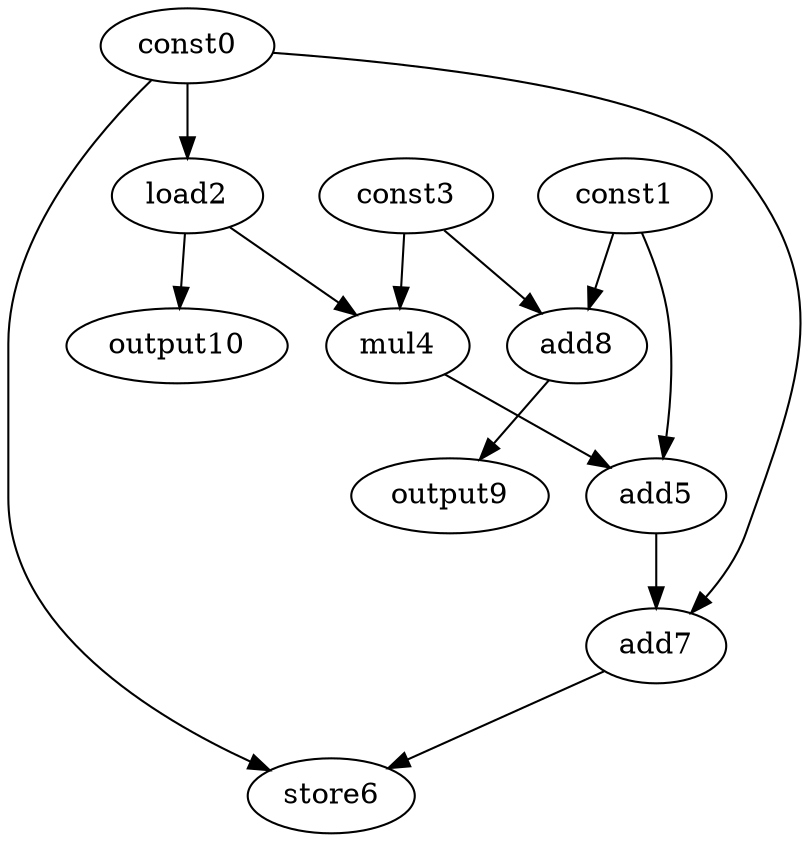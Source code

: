 digraph G { 
const0[opcode=const]; 
const1[opcode=const]; 
load2[opcode=load]; 
const3[opcode=const]; 
mul4[opcode=mul]; 
add5[opcode=add]; 
store6[opcode=store]; 
add7[opcode=add]; 
add8[opcode=add]; 
output9[opcode=output]; 
output10[opcode=output]; 
const0->load2[operand=0];
const1->add8[operand=0];
const3->add8[operand=1];
load2->mul4[operand=0];
const3->mul4[operand=1];
add8->output9[operand=0];
load2->output10[operand=0];
const1->add5[operand=0];
mul4->add5[operand=1];
const0->add7[operand=0];
add5->add7[operand=1];
const0->store6[operand=0];
add7->store6[operand=1];
}
